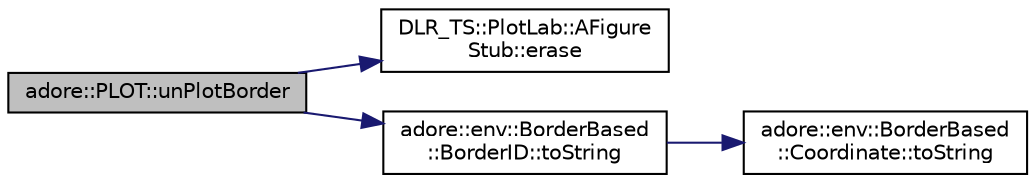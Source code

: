 digraph "adore::PLOT::unPlotBorder"
{
 // LATEX_PDF_SIZE
  edge [fontname="Helvetica",fontsize="10",labelfontname="Helvetica",labelfontsize="10"];
  node [fontname="Helvetica",fontsize="10",shape=record];
  rankdir="LR";
  Node1 [label="adore::PLOT::unPlotBorder",height=0.2,width=0.4,color="black", fillcolor="grey75", style="filled", fontcolor="black",tooltip=" "];
  Node1 -> Node2 [color="midnightblue",fontsize="10",style="solid",fontname="Helvetica"];
  Node2 [label="DLR_TS::PlotLab::AFigure\lStub::erase",height=0.2,width=0.4,color="black", fillcolor="white", style="filled",URL="$classDLR__TS_1_1PlotLab_1_1AFigureStub.html#ae5d9d5c708d325610574a002e53501c8",tooltip=" "];
  Node1 -> Node3 [color="midnightblue",fontsize="10",style="solid",fontname="Helvetica"];
  Node3 [label="adore::env::BorderBased\l::BorderID::toString",height=0.2,width=0.4,color="black", fillcolor="white", style="filled",URL="$structadore_1_1env_1_1BorderBased_1_1BorderID.html#a6a3db5f943dc3d441697c9fa1b09d99e",tooltip="Write information of the BorderID to a string."];
  Node3 -> Node4 [color="midnightblue",fontsize="10",style="solid",fontname="Helvetica"];
  Node4 [label="adore::env::BorderBased\l::Coordinate::toString",height=0.2,width=0.4,color="black", fillcolor="white", style="filled",URL="$structadore_1_1env_1_1BorderBased_1_1Coordinate.html#af032c53f03306e3d352d9954e4895f72",tooltip="Write information of the Coordinate to a string."];
}

